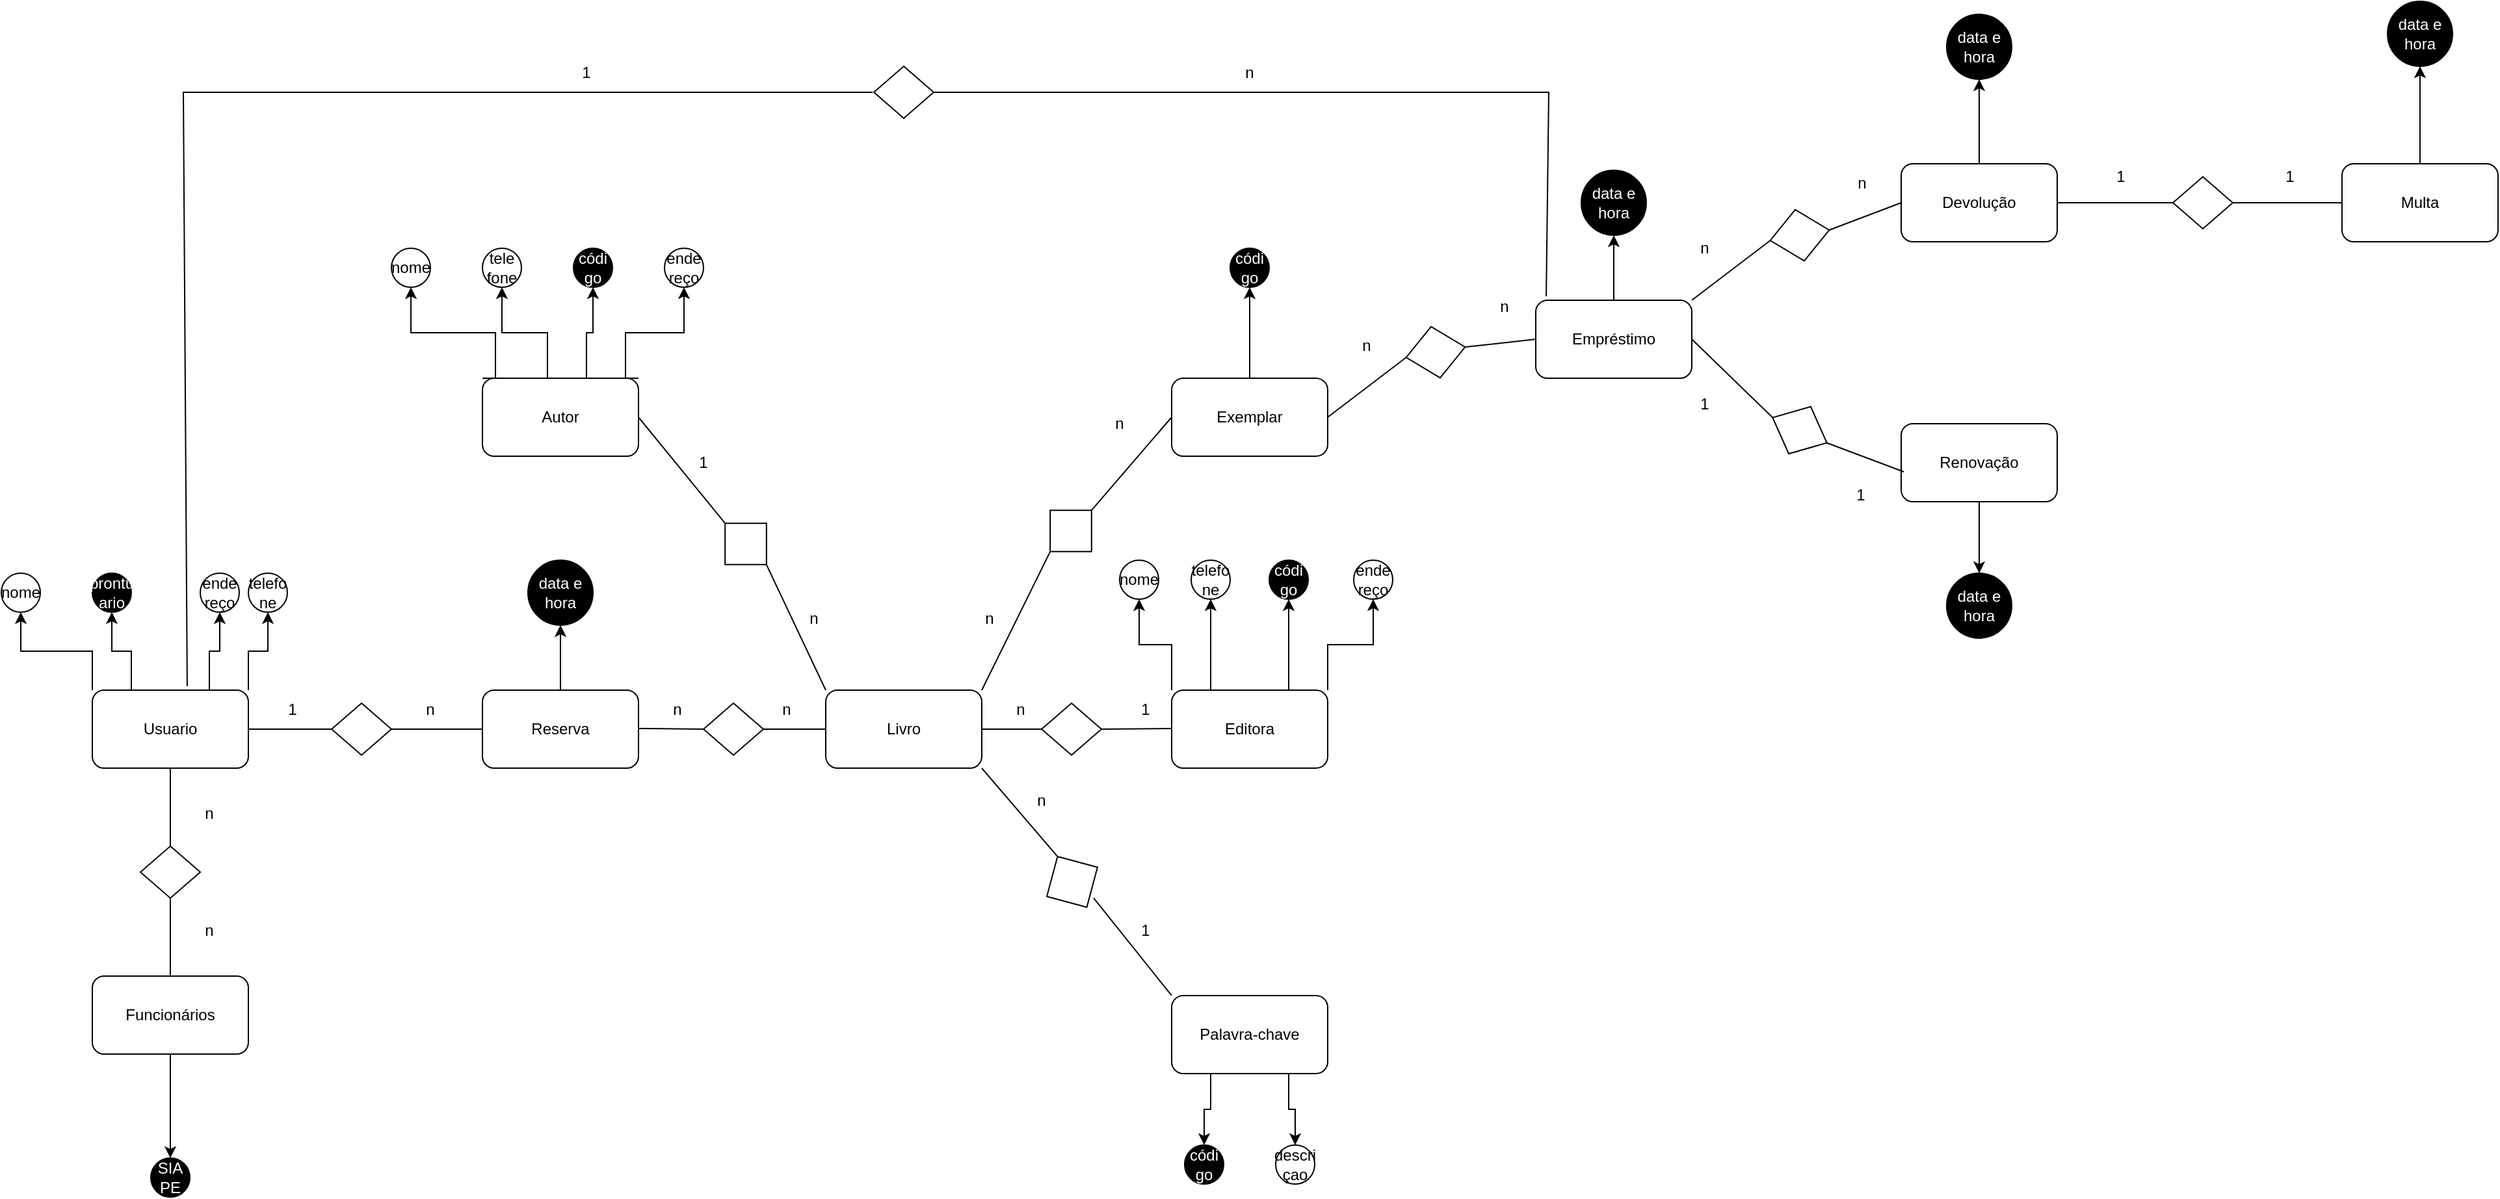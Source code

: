 <mxfile version="24.0.2" type="github">
  <diagram name="Página-1" id="hJb06Rk799BU0b4kOH_D">
    <mxGraphModel dx="2739" dy="2113" grid="1" gridSize="10" guides="1" tooltips="1" connect="1" arrows="1" fold="1" page="1" pageScale="1" pageWidth="827" pageHeight="1169" math="0" shadow="0">
      <root>
        <mxCell id="0" />
        <mxCell id="1" parent="0" />
        <mxCell id="ciBfCnPS4qrGMpkKh46U-2" value="&lt;div&gt;Livro&lt;/div&gt;" style="rounded=1;whiteSpace=wrap;html=1;" vertex="1" parent="1">
          <mxGeometry x="354" y="320" width="120" height="60" as="geometry" />
        </mxCell>
        <mxCell id="ciBfCnPS4qrGMpkKh46U-13" value="" style="edgeStyle=orthogonalEdgeStyle;rounded=0;orthogonalLoop=1;jettySize=auto;html=1;exitX=0.75;exitY=0;exitDx=0;exitDy=0;" edge="1" parent="1" source="ciBfCnPS4qrGMpkKh46U-3" target="ciBfCnPS4qrGMpkKh46U-9">
          <mxGeometry relative="1" as="geometry">
            <Array as="points">
              <mxPoint x="170" y="80" />
              <mxPoint x="170" y="45" />
              <mxPoint x="175" y="45" />
            </Array>
          </mxGeometry>
        </mxCell>
        <mxCell id="ciBfCnPS4qrGMpkKh46U-17" style="edgeStyle=orthogonalEdgeStyle;rounded=0;orthogonalLoop=1;jettySize=auto;html=1;exitX=0.25;exitY=0;exitDx=0;exitDy=0;entryX=0.5;entryY=1;entryDx=0;entryDy=0;" edge="1" parent="1" source="ciBfCnPS4qrGMpkKh46U-3" target="ciBfCnPS4qrGMpkKh46U-14">
          <mxGeometry relative="1" as="geometry">
            <Array as="points">
              <mxPoint x="140" y="80" />
              <mxPoint x="140" y="45" />
              <mxPoint x="105" y="45" />
            </Array>
          </mxGeometry>
        </mxCell>
        <mxCell id="ciBfCnPS4qrGMpkKh46U-18" style="edgeStyle=orthogonalEdgeStyle;rounded=0;orthogonalLoop=1;jettySize=auto;html=1;exitX=0;exitY=0;exitDx=0;exitDy=0;entryX=0.5;entryY=1;entryDx=0;entryDy=0;" edge="1" parent="1" source="ciBfCnPS4qrGMpkKh46U-3" target="ciBfCnPS4qrGMpkKh46U-16">
          <mxGeometry relative="1" as="geometry">
            <Array as="points">
              <mxPoint x="100" y="80" />
              <mxPoint x="100" y="45" />
              <mxPoint x="35" y="45" />
            </Array>
          </mxGeometry>
        </mxCell>
        <mxCell id="ciBfCnPS4qrGMpkKh46U-19" style="edgeStyle=orthogonalEdgeStyle;rounded=0;orthogonalLoop=1;jettySize=auto;html=1;exitX=1;exitY=0;exitDx=0;exitDy=0;entryX=0.5;entryY=1;entryDx=0;entryDy=0;" edge="1" parent="1" source="ciBfCnPS4qrGMpkKh46U-3" target="ciBfCnPS4qrGMpkKh46U-15">
          <mxGeometry relative="1" as="geometry">
            <Array as="points">
              <mxPoint x="200" y="80" />
              <mxPoint x="200" y="45" />
              <mxPoint x="245" y="45" />
            </Array>
          </mxGeometry>
        </mxCell>
        <mxCell id="ciBfCnPS4qrGMpkKh46U-3" value="Autor" style="rounded=1;whiteSpace=wrap;html=1;" vertex="1" parent="1">
          <mxGeometry x="90" y="80" width="120" height="60" as="geometry" />
        </mxCell>
        <mxCell id="ciBfCnPS4qrGMpkKh46U-24" style="edgeStyle=orthogonalEdgeStyle;rounded=0;orthogonalLoop=1;jettySize=auto;html=1;" edge="1" parent="1" source="ciBfCnPS4qrGMpkKh46U-4" target="ciBfCnPS4qrGMpkKh46U-20">
          <mxGeometry relative="1" as="geometry" />
        </mxCell>
        <mxCell id="ciBfCnPS4qrGMpkKh46U-4" value="Exemplar" style="rounded=1;whiteSpace=wrap;html=1;" vertex="1" parent="1">
          <mxGeometry x="620" y="80" width="120" height="60" as="geometry" />
        </mxCell>
        <mxCell id="ciBfCnPS4qrGMpkKh46U-41" style="edgeStyle=orthogonalEdgeStyle;rounded=0;orthogonalLoop=1;jettySize=auto;html=1;exitX=0;exitY=0;exitDx=0;exitDy=0;entryX=0.5;entryY=1;entryDx=0;entryDy=0;" edge="1" parent="1" source="ciBfCnPS4qrGMpkKh46U-5" target="ciBfCnPS4qrGMpkKh46U-37">
          <mxGeometry relative="1" as="geometry" />
        </mxCell>
        <mxCell id="ciBfCnPS4qrGMpkKh46U-42" style="edgeStyle=orthogonalEdgeStyle;rounded=0;orthogonalLoop=1;jettySize=auto;html=1;exitX=0.25;exitY=0;exitDx=0;exitDy=0;" edge="1" parent="1" source="ciBfCnPS4qrGMpkKh46U-5" target="ciBfCnPS4qrGMpkKh46U-38">
          <mxGeometry relative="1" as="geometry" />
        </mxCell>
        <mxCell id="ciBfCnPS4qrGMpkKh46U-43" style="edgeStyle=orthogonalEdgeStyle;rounded=0;orthogonalLoop=1;jettySize=auto;html=1;exitX=0.75;exitY=0;exitDx=0;exitDy=0;entryX=0.5;entryY=1;entryDx=0;entryDy=0;" edge="1" parent="1" source="ciBfCnPS4qrGMpkKh46U-5" target="ciBfCnPS4qrGMpkKh46U-39">
          <mxGeometry relative="1" as="geometry" />
        </mxCell>
        <mxCell id="ciBfCnPS4qrGMpkKh46U-44" style="edgeStyle=orthogonalEdgeStyle;rounded=0;orthogonalLoop=1;jettySize=auto;html=1;exitX=1;exitY=0;exitDx=0;exitDy=0;entryX=0.5;entryY=1;entryDx=0;entryDy=0;" edge="1" parent="1" source="ciBfCnPS4qrGMpkKh46U-5" target="ciBfCnPS4qrGMpkKh46U-40">
          <mxGeometry relative="1" as="geometry" />
        </mxCell>
        <mxCell id="ciBfCnPS4qrGMpkKh46U-5" value="Usuario" style="rounded=1;whiteSpace=wrap;html=1;" vertex="1" parent="1">
          <mxGeometry x="-210" y="320" width="120" height="60" as="geometry" />
        </mxCell>
        <mxCell id="ciBfCnPS4qrGMpkKh46U-30" style="edgeStyle=orthogonalEdgeStyle;rounded=0;orthogonalLoop=1;jettySize=auto;html=1;exitX=0;exitY=0;exitDx=0;exitDy=0;entryX=0.5;entryY=1;entryDx=0;entryDy=0;" edge="1" parent="1" source="ciBfCnPS4qrGMpkKh46U-6" target="ciBfCnPS4qrGMpkKh46U-21">
          <mxGeometry relative="1" as="geometry" />
        </mxCell>
        <mxCell id="ciBfCnPS4qrGMpkKh46U-31" style="edgeStyle=orthogonalEdgeStyle;rounded=0;orthogonalLoop=1;jettySize=auto;html=1;exitX=0.25;exitY=0;exitDx=0;exitDy=0;entryX=0.5;entryY=1;entryDx=0;entryDy=0;" edge="1" parent="1" source="ciBfCnPS4qrGMpkKh46U-6" target="ciBfCnPS4qrGMpkKh46U-25">
          <mxGeometry relative="1" as="geometry" />
        </mxCell>
        <mxCell id="ciBfCnPS4qrGMpkKh46U-32" style="edgeStyle=orthogonalEdgeStyle;rounded=0;orthogonalLoop=1;jettySize=auto;html=1;exitX=0.75;exitY=0;exitDx=0;exitDy=0;entryX=0.5;entryY=1;entryDx=0;entryDy=0;" edge="1" parent="1" source="ciBfCnPS4qrGMpkKh46U-6" target="ciBfCnPS4qrGMpkKh46U-27">
          <mxGeometry relative="1" as="geometry" />
        </mxCell>
        <mxCell id="ciBfCnPS4qrGMpkKh46U-33" style="edgeStyle=orthogonalEdgeStyle;rounded=0;orthogonalLoop=1;jettySize=auto;html=1;exitX=1;exitY=0;exitDx=0;exitDy=0;entryX=0.5;entryY=1;entryDx=0;entryDy=0;" edge="1" parent="1" source="ciBfCnPS4qrGMpkKh46U-6" target="ciBfCnPS4qrGMpkKh46U-26">
          <mxGeometry relative="1" as="geometry" />
        </mxCell>
        <mxCell id="ciBfCnPS4qrGMpkKh46U-6" value="Editora" style="rounded=1;whiteSpace=wrap;html=1;" vertex="1" parent="1">
          <mxGeometry x="620" y="320" width="120" height="60" as="geometry" />
        </mxCell>
        <mxCell id="ciBfCnPS4qrGMpkKh46U-36" style="edgeStyle=orthogonalEdgeStyle;rounded=0;orthogonalLoop=1;jettySize=auto;html=1;exitX=0.5;exitY=1;exitDx=0;exitDy=0;entryX=0.5;entryY=0;entryDx=0;entryDy=0;" edge="1" parent="1" source="ciBfCnPS4qrGMpkKh46U-7" target="ciBfCnPS4qrGMpkKh46U-35">
          <mxGeometry relative="1" as="geometry" />
        </mxCell>
        <mxCell id="ciBfCnPS4qrGMpkKh46U-7" value="&lt;div&gt;Funcionários&lt;/div&gt;" style="rounded=1;whiteSpace=wrap;html=1;" vertex="1" parent="1">
          <mxGeometry x="-210" y="540" width="120" height="60" as="geometry" />
        </mxCell>
        <mxCell id="ciBfCnPS4qrGMpkKh46U-47" style="edgeStyle=orthogonalEdgeStyle;rounded=0;orthogonalLoop=1;jettySize=auto;html=1;exitX=0.25;exitY=1;exitDx=0;exitDy=0;" edge="1" parent="1" source="ciBfCnPS4qrGMpkKh46U-8" target="ciBfCnPS4qrGMpkKh46U-45">
          <mxGeometry relative="1" as="geometry" />
        </mxCell>
        <mxCell id="ciBfCnPS4qrGMpkKh46U-48" style="edgeStyle=orthogonalEdgeStyle;rounded=0;orthogonalLoop=1;jettySize=auto;html=1;exitX=0.75;exitY=1;exitDx=0;exitDy=0;entryX=0.5;entryY=0;entryDx=0;entryDy=0;" edge="1" parent="1" source="ciBfCnPS4qrGMpkKh46U-8" target="ciBfCnPS4qrGMpkKh46U-46">
          <mxGeometry relative="1" as="geometry" />
        </mxCell>
        <mxCell id="ciBfCnPS4qrGMpkKh46U-8" value="Palavra-chave" style="rounded=1;whiteSpace=wrap;html=1;" vertex="1" parent="1">
          <mxGeometry x="620" y="555" width="120" height="60" as="geometry" />
        </mxCell>
        <mxCell id="ciBfCnPS4qrGMpkKh46U-9" value="&lt;div&gt;&lt;font color=&quot;#ffffff&quot;&gt;códi&lt;/font&gt;&lt;/div&gt;&lt;div&gt;&lt;font color=&quot;#ffffff&quot;&gt;go&lt;br&gt;&lt;/font&gt;&lt;/div&gt;" style="ellipse;whiteSpace=wrap;html=1;rounded=1;fillColor=#000000;" vertex="1" parent="1">
          <mxGeometry x="160" y="-20" width="30" height="30" as="geometry" />
        </mxCell>
        <mxCell id="ciBfCnPS4qrGMpkKh46U-14" value="&lt;div&gt;tele&lt;/div&gt;&lt;div&gt;fone&lt;/div&gt;" style="ellipse;whiteSpace=wrap;html=1;rounded=1;" vertex="1" parent="1">
          <mxGeometry x="90" y="-20" width="30" height="30" as="geometry" />
        </mxCell>
        <mxCell id="ciBfCnPS4qrGMpkKh46U-15" value="&lt;div&gt;ende&lt;/div&gt;&lt;div&gt;reço&lt;br&gt;&lt;/div&gt;" style="ellipse;whiteSpace=wrap;html=1;rounded=1;" vertex="1" parent="1">
          <mxGeometry x="230" y="-20" width="30" height="30" as="geometry" />
        </mxCell>
        <mxCell id="ciBfCnPS4qrGMpkKh46U-16" value="nome" style="ellipse;whiteSpace=wrap;html=1;rounded=1;" vertex="1" parent="1">
          <mxGeometry x="20" y="-20" width="30" height="30" as="geometry" />
        </mxCell>
        <mxCell id="ciBfCnPS4qrGMpkKh46U-20" value="&lt;div&gt;&lt;font color=&quot;#ffffff&quot;&gt;códi&lt;/font&gt;&lt;/div&gt;&lt;div&gt;&lt;font color=&quot;#ffffff&quot;&gt;go&lt;br&gt;&lt;/font&gt;&lt;/div&gt;" style="ellipse;whiteSpace=wrap;html=1;rounded=1;fillColor=#000000;" vertex="1" parent="1">
          <mxGeometry x="665" y="-20" width="30" height="30" as="geometry" />
        </mxCell>
        <mxCell id="ciBfCnPS4qrGMpkKh46U-21" value="nome" style="ellipse;whiteSpace=wrap;html=1;rounded=1;" vertex="1" parent="1">
          <mxGeometry x="580" y="220" width="30" height="30" as="geometry" />
        </mxCell>
        <mxCell id="ciBfCnPS4qrGMpkKh46U-25" value="&lt;div&gt;telefo&lt;/div&gt;&lt;div&gt;ne&lt;br&gt;&lt;/div&gt;" style="ellipse;whiteSpace=wrap;html=1;rounded=1;" vertex="1" parent="1">
          <mxGeometry x="635" y="220" width="30" height="30" as="geometry" />
        </mxCell>
        <mxCell id="ciBfCnPS4qrGMpkKh46U-26" value="&lt;div&gt;ende&lt;/div&gt;&lt;div&gt;reço&lt;br&gt;&lt;/div&gt;" style="ellipse;whiteSpace=wrap;html=1;rounded=1;" vertex="1" parent="1">
          <mxGeometry x="760" y="220" width="30" height="30" as="geometry" />
        </mxCell>
        <mxCell id="ciBfCnPS4qrGMpkKh46U-27" value="&lt;div&gt;&lt;font color=&quot;#ffffff&quot;&gt;códi&lt;/font&gt;&lt;/div&gt;&lt;div&gt;&lt;font color=&quot;#ffffff&quot;&gt;go&lt;br&gt;&lt;/font&gt;&lt;/div&gt;" style="ellipse;whiteSpace=wrap;html=1;rounded=1;fillColor=#000000;" vertex="1" parent="1">
          <mxGeometry x="695" y="220" width="30" height="30" as="geometry" />
        </mxCell>
        <mxCell id="ciBfCnPS4qrGMpkKh46U-35" value="&lt;div&gt;&lt;font color=&quot;#ffffff&quot;&gt;SIA&lt;/font&gt;&lt;/div&gt;&lt;div&gt;&lt;font color=&quot;#ffffff&quot;&gt;PE&lt;br&gt;&lt;/font&gt;&lt;/div&gt;" style="ellipse;whiteSpace=wrap;html=1;rounded=1;fillColor=#000000;" vertex="1" parent="1">
          <mxGeometry x="-165" y="680" width="30" height="30" as="geometry" />
        </mxCell>
        <mxCell id="ciBfCnPS4qrGMpkKh46U-37" value="nome" style="ellipse;whiteSpace=wrap;html=1;rounded=1;" vertex="1" parent="1">
          <mxGeometry x="-280" y="230" width="30" height="30" as="geometry" />
        </mxCell>
        <mxCell id="ciBfCnPS4qrGMpkKh46U-38" value="&lt;div&gt;&lt;font color=&quot;#ffffff&quot;&gt;prontu&lt;/font&gt;&lt;/div&gt;&lt;div&gt;&lt;font color=&quot;#ffffff&quot;&gt;ario&lt;br&gt;&lt;/font&gt;&lt;/div&gt;" style="ellipse;whiteSpace=wrap;html=1;rounded=1;fillColor=#000000;" vertex="1" parent="1">
          <mxGeometry x="-210" y="230" width="30" height="30" as="geometry" />
        </mxCell>
        <mxCell id="ciBfCnPS4qrGMpkKh46U-39" value="&lt;div&gt;ende&lt;/div&gt;&lt;div&gt;reço&lt;br&gt;&lt;/div&gt;" style="ellipse;whiteSpace=wrap;html=1;rounded=1;" vertex="1" parent="1">
          <mxGeometry x="-127" y="230" width="30" height="30" as="geometry" />
        </mxCell>
        <mxCell id="ciBfCnPS4qrGMpkKh46U-40" value="&lt;div&gt;telefo&lt;/div&gt;&lt;div&gt;ne&lt;/div&gt;" style="ellipse;whiteSpace=wrap;html=1;rounded=1;" vertex="1" parent="1">
          <mxGeometry x="-90" y="230" width="30" height="30" as="geometry" />
        </mxCell>
        <mxCell id="ciBfCnPS4qrGMpkKh46U-45" value="&lt;div&gt;&lt;font color=&quot;#ffffff&quot;&gt;códi&lt;/font&gt;&lt;/div&gt;&lt;div&gt;&lt;font color=&quot;#ffffff&quot;&gt;go&lt;/font&gt;&lt;br&gt;&lt;/div&gt;" style="ellipse;whiteSpace=wrap;html=1;rounded=1;fillColor=#000000;" vertex="1" parent="1">
          <mxGeometry x="630" y="670" width="30" height="30" as="geometry" />
        </mxCell>
        <mxCell id="ciBfCnPS4qrGMpkKh46U-46" value="&lt;div&gt;descri&lt;/div&gt;&lt;div&gt;çao&lt;br&gt;&lt;/div&gt;" style="ellipse;whiteSpace=wrap;html=1;rounded=1;" vertex="1" parent="1">
          <mxGeometry x="700" y="670" width="30" height="30" as="geometry" />
        </mxCell>
        <mxCell id="ciBfCnPS4qrGMpkKh46U-51" value="" style="rhombus;whiteSpace=wrap;html=1;" vertex="1" parent="1">
          <mxGeometry x="520" y="330" width="46" height="40" as="geometry" />
        </mxCell>
        <mxCell id="ciBfCnPS4qrGMpkKh46U-52" value="" style="rhombus;whiteSpace=wrap;html=1;rotation=0;" vertex="1" parent="1">
          <mxGeometry x="-173" y="440" width="46" height="40" as="geometry" />
        </mxCell>
        <mxCell id="ciBfCnPS4qrGMpkKh46U-53" value="" style="rhombus;whiteSpace=wrap;html=1;" vertex="1" parent="1">
          <mxGeometry x="260" y="330" width="46" height="40" as="geometry" />
        </mxCell>
        <mxCell id="ciBfCnPS4qrGMpkKh46U-55" value="" style="rhombus;whiteSpace=wrap;html=1;rotation=60;" vertex="1" parent="1">
          <mxGeometry x="521" y="445" width="45" height="45" as="geometry" />
        </mxCell>
        <mxCell id="ciBfCnPS4qrGMpkKh46U-56" value="" style="endArrow=none;html=1;rounded=0;exitX=0;exitY=0;exitDx=0;exitDy=0;entryX=0.924;entryY=0.321;entryDx=0;entryDy=0;entryPerimeter=0;" edge="1" parent="1" source="ciBfCnPS4qrGMpkKh46U-8" target="ciBfCnPS4qrGMpkKh46U-55">
          <mxGeometry width="50" height="50" relative="1" as="geometry">
            <mxPoint x="560" y="550" as="sourcePoint" />
            <mxPoint x="560" y="490" as="targetPoint" />
          </mxGeometry>
        </mxCell>
        <mxCell id="ciBfCnPS4qrGMpkKh46U-57" value="" style="endArrow=none;html=1;rounded=0;entryX=1;entryY=1;entryDx=0;entryDy=0;exitX=0;exitY=0.5;exitDx=0;exitDy=0;" edge="1" parent="1" source="ciBfCnPS4qrGMpkKh46U-55" target="ciBfCnPS4qrGMpkKh46U-2">
          <mxGeometry width="50" height="50" relative="1" as="geometry">
            <mxPoint x="474" y="445" as="sourcePoint" />
            <mxPoint x="524" y="395" as="targetPoint" />
          </mxGeometry>
        </mxCell>
        <mxCell id="ciBfCnPS4qrGMpkKh46U-58" value="" style="endArrow=none;html=1;rounded=0;entryX=0;entryY=0.5;entryDx=0;entryDy=0;exitX=1;exitY=0.5;exitDx=0;exitDy=0;" edge="1" parent="1" source="ciBfCnPS4qrGMpkKh46U-2" target="ciBfCnPS4qrGMpkKh46U-51">
          <mxGeometry width="50" height="50" relative="1" as="geometry">
            <mxPoint x="470" y="390" as="sourcePoint" />
            <mxPoint x="520" y="340" as="targetPoint" />
          </mxGeometry>
        </mxCell>
        <mxCell id="ciBfCnPS4qrGMpkKh46U-59" value="" style="endArrow=none;html=1;rounded=0;entryX=0;entryY=0.5;entryDx=0;entryDy=0;exitX=1;exitY=0.5;exitDx=0;exitDy=0;" edge="1" parent="1" source="ciBfCnPS4qrGMpkKh46U-51">
          <mxGeometry width="50" height="50" relative="1" as="geometry">
            <mxPoint x="574" y="349.5" as="sourcePoint" />
            <mxPoint x="620" y="349.5" as="targetPoint" />
          </mxGeometry>
        </mxCell>
        <mxCell id="ciBfCnPS4qrGMpkKh46U-60" value="" style="endArrow=none;html=1;rounded=0;entryX=0;entryY=0.5;entryDx=0;entryDy=0;exitX=1;exitY=0.5;exitDx=0;exitDy=0;" edge="1" parent="1" source="ciBfCnPS4qrGMpkKh46U-53" target="ciBfCnPS4qrGMpkKh46U-2">
          <mxGeometry width="50" height="50" relative="1" as="geometry">
            <mxPoint x="308" y="349.5" as="sourcePoint" />
            <mxPoint x="354" y="349.5" as="targetPoint" />
          </mxGeometry>
        </mxCell>
        <mxCell id="ciBfCnPS4qrGMpkKh46U-61" value="" style="endArrow=none;html=1;rounded=0;exitX=1;exitY=0.5;exitDx=0;exitDy=0;entryX=0;entryY=0.5;entryDx=0;entryDy=0;" edge="1" parent="1" target="ciBfCnPS4qrGMpkKh46U-53">
          <mxGeometry width="50" height="50" relative="1" as="geometry">
            <mxPoint x="210" y="349.5" as="sourcePoint" />
            <mxPoint x="240" y="350" as="targetPoint" />
          </mxGeometry>
        </mxCell>
        <mxCell id="ciBfCnPS4qrGMpkKh46U-62" value="" style="endArrow=none;html=1;rounded=0;entryX=0.5;entryY=1;entryDx=0;entryDy=0;" edge="1" parent="1" source="ciBfCnPS4qrGMpkKh46U-52" target="ciBfCnPS4qrGMpkKh46U-5">
          <mxGeometry width="50" height="50" relative="1" as="geometry">
            <mxPoint x="193" y="468" as="sourcePoint" />
            <mxPoint x="135" y="400" as="targetPoint" />
          </mxGeometry>
        </mxCell>
        <mxCell id="ciBfCnPS4qrGMpkKh46U-63" value="" style="endArrow=none;html=1;rounded=0;entryX=0.5;entryY=1;entryDx=0;entryDy=0;" edge="1" parent="1" source="ciBfCnPS4qrGMpkKh46U-7" target="ciBfCnPS4qrGMpkKh46U-52">
          <mxGeometry width="50" height="50" relative="1" as="geometry">
            <mxPoint x="149.5" y="560" as="sourcePoint" />
            <mxPoint x="149.5" y="490" as="targetPoint" />
          </mxGeometry>
        </mxCell>
        <mxCell id="ciBfCnPS4qrGMpkKh46U-64" value="" style="rhombus;whiteSpace=wrap;html=1;rotation=45;" vertex="1" parent="1">
          <mxGeometry x="520" y="175" width="45" height="45" as="geometry" />
        </mxCell>
        <mxCell id="ciBfCnPS4qrGMpkKh46U-65" value="" style="endArrow=none;html=1;rounded=0;entryX=0.5;entryY=1;entryDx=0;entryDy=0;exitX=1;exitY=0;exitDx=0;exitDy=0;" edge="1" parent="1" source="ciBfCnPS4qrGMpkKh46U-2" target="ciBfCnPS4qrGMpkKh46U-64">
          <mxGeometry width="50" height="50" relative="1" as="geometry">
            <mxPoint x="521" y="283" as="sourcePoint" />
            <mxPoint x="463" y="215" as="targetPoint" />
          </mxGeometry>
        </mxCell>
        <mxCell id="ciBfCnPS4qrGMpkKh46U-66" value="" style="endArrow=none;html=1;rounded=0;entryX=0;entryY=0.5;entryDx=0;entryDy=0;exitX=0.5;exitY=0;exitDx=0;exitDy=0;" edge="1" parent="1" source="ciBfCnPS4qrGMpkKh46U-64" target="ciBfCnPS4qrGMpkKh46U-4">
          <mxGeometry width="50" height="50" relative="1" as="geometry">
            <mxPoint x="565" y="187" as="sourcePoint" />
            <mxPoint x="618" y="80" as="targetPoint" />
          </mxGeometry>
        </mxCell>
        <mxCell id="ciBfCnPS4qrGMpkKh46U-67" value="" style="rhombus;whiteSpace=wrap;html=1;rotation=45;" vertex="1" parent="1">
          <mxGeometry x="270" y="185" width="45" height="45" as="geometry" />
        </mxCell>
        <mxCell id="ciBfCnPS4qrGMpkKh46U-68" value="" style="endArrow=none;html=1;rounded=0;entryX=1;entryY=0.5;entryDx=0;entryDy=0;exitX=0;exitY=0;exitDx=0;exitDy=0;" edge="1" parent="1" source="ciBfCnPS4qrGMpkKh46U-2" target="ciBfCnPS4qrGMpkKh46U-67">
          <mxGeometry width="50" height="50" relative="1" as="geometry">
            <mxPoint x="320" y="320" as="sourcePoint" />
            <mxPoint x="373" y="213" as="targetPoint" />
          </mxGeometry>
        </mxCell>
        <mxCell id="ciBfCnPS4qrGMpkKh46U-69" value="" style="endArrow=none;html=1;rounded=0;entryX=1;entryY=0.5;entryDx=0;entryDy=0;exitX=0;exitY=0.5;exitDx=0;exitDy=0;" edge="1" parent="1" source="ciBfCnPS4qrGMpkKh46U-67" target="ciBfCnPS4qrGMpkKh46U-3">
          <mxGeometry width="50" height="50" relative="1" as="geometry">
            <mxPoint x="276" y="197" as="sourcePoint" />
            <mxPoint x="230" y="100" as="targetPoint" />
          </mxGeometry>
        </mxCell>
        <mxCell id="ciBfCnPS4qrGMpkKh46U-72" style="edgeStyle=orthogonalEdgeStyle;rounded=0;orthogonalLoop=1;jettySize=auto;html=1;exitX=0.5;exitY=0;exitDx=0;exitDy=0;entryX=0.5;entryY=1;entryDx=0;entryDy=0;" edge="1" parent="1" source="ciBfCnPS4qrGMpkKh46U-70" target="ciBfCnPS4qrGMpkKh46U-71">
          <mxGeometry relative="1" as="geometry" />
        </mxCell>
        <mxCell id="ciBfCnPS4qrGMpkKh46U-70" value="Reserva" style="rounded=1;whiteSpace=wrap;html=1;" vertex="1" parent="1">
          <mxGeometry x="90" y="320" width="120" height="60" as="geometry" />
        </mxCell>
        <mxCell id="ciBfCnPS4qrGMpkKh46U-71" value="&lt;div&gt;&lt;font color=&quot;#ffffff&quot;&gt;data e &lt;br&gt;&lt;/font&gt;&lt;/div&gt;&lt;div&gt;&lt;font color=&quot;#ffffff&quot;&gt;hora&lt;br&gt;&lt;/font&gt;&lt;/div&gt;" style="ellipse;whiteSpace=wrap;html=1;rounded=1;fillColor=#000000;" vertex="1" parent="1">
          <mxGeometry x="125" y="220" width="50" height="50" as="geometry" />
        </mxCell>
        <mxCell id="ciBfCnPS4qrGMpkKh46U-73" value="" style="rhombus;whiteSpace=wrap;html=1;" vertex="1" parent="1">
          <mxGeometry x="-26" y="330" width="46" height="40" as="geometry" />
        </mxCell>
        <mxCell id="ciBfCnPS4qrGMpkKh46U-75" value="" style="endArrow=none;html=1;rounded=0;entryX=0;entryY=0.5;entryDx=0;entryDy=0;exitX=1;exitY=0.5;exitDx=0;exitDy=0;" edge="1" parent="1" source="ciBfCnPS4qrGMpkKh46U-73" target="ciBfCnPS4qrGMpkKh46U-70">
          <mxGeometry width="50" height="50" relative="1" as="geometry">
            <mxPoint x="80" y="490" as="sourcePoint" />
            <mxPoint x="130" y="440" as="targetPoint" />
          </mxGeometry>
        </mxCell>
        <mxCell id="ciBfCnPS4qrGMpkKh46U-76" value="" style="endArrow=none;html=1;rounded=0;entryX=0;entryY=0.5;entryDx=0;entryDy=0;exitX=1;exitY=0.5;exitDx=0;exitDy=0;" edge="1" parent="1" source="ciBfCnPS4qrGMpkKh46U-5" target="ciBfCnPS4qrGMpkKh46U-73">
          <mxGeometry width="50" height="50" relative="1" as="geometry">
            <mxPoint x="-80" y="400" as="sourcePoint" />
            <mxPoint x="-30" y="350" as="targetPoint" />
          </mxGeometry>
        </mxCell>
        <mxCell id="ciBfCnPS4qrGMpkKh46U-82" style="edgeStyle=orthogonalEdgeStyle;rounded=0;orthogonalLoop=1;jettySize=auto;html=1;entryX=0.5;entryY=1;entryDx=0;entryDy=0;" edge="1" parent="1" source="ciBfCnPS4qrGMpkKh46U-77" target="ciBfCnPS4qrGMpkKh46U-81">
          <mxGeometry relative="1" as="geometry" />
        </mxCell>
        <mxCell id="ciBfCnPS4qrGMpkKh46U-77" value="Empréstimo" style="rounded=1;whiteSpace=wrap;html=1;" vertex="1" parent="1">
          <mxGeometry x="900" y="20" width="120" height="60" as="geometry" />
        </mxCell>
        <mxCell id="ciBfCnPS4qrGMpkKh46U-81" value="&lt;div&gt;&lt;font color=&quot;#ffffff&quot;&gt;data e &lt;br&gt;&lt;/font&gt;&lt;/div&gt;&lt;div&gt;&lt;font color=&quot;#ffffff&quot;&gt;hora&lt;br&gt;&lt;/font&gt;&lt;/div&gt;" style="ellipse;whiteSpace=wrap;html=1;rounded=1;fillColor=#000000;" vertex="1" parent="1">
          <mxGeometry x="935" y="-80" width="50" height="50" as="geometry" />
        </mxCell>
        <mxCell id="ciBfCnPS4qrGMpkKh46U-83" value="" style="rhombus;whiteSpace=wrap;html=1;rotation=-10;" vertex="1" parent="1">
          <mxGeometry x="800" y="40" width="46" height="40" as="geometry" />
        </mxCell>
        <mxCell id="ciBfCnPS4qrGMpkKh46U-84" value="" style="endArrow=none;html=1;rounded=0;entryX=0;entryY=0.5;entryDx=0;entryDy=0;exitX=1;exitY=0.5;exitDx=0;exitDy=0;" edge="1" parent="1" source="ciBfCnPS4qrGMpkKh46U-4" target="ciBfCnPS4qrGMpkKh46U-83">
          <mxGeometry width="50" height="50" relative="1" as="geometry">
            <mxPoint x="750" y="290" as="sourcePoint" />
            <mxPoint x="800" y="240" as="targetPoint" />
          </mxGeometry>
        </mxCell>
        <mxCell id="ciBfCnPS4qrGMpkKh46U-85" value="" style="endArrow=none;html=1;rounded=0;entryX=0;entryY=0.5;entryDx=0;entryDy=0;exitX=1;exitY=0.5;exitDx=0;exitDy=0;" edge="1" parent="1" source="ciBfCnPS4qrGMpkKh46U-83" target="ciBfCnPS4qrGMpkKh46U-77">
          <mxGeometry width="50" height="50" relative="1" as="geometry">
            <mxPoint x="750" y="290" as="sourcePoint" />
            <mxPoint x="800" y="240" as="targetPoint" />
          </mxGeometry>
        </mxCell>
        <mxCell id="ciBfCnPS4qrGMpkKh46U-91" style="edgeStyle=orthogonalEdgeStyle;rounded=0;orthogonalLoop=1;jettySize=auto;html=1;exitX=0.5;exitY=1;exitDx=0;exitDy=0;entryX=0.5;entryY=0;entryDx=0;entryDy=0;" edge="1" parent="1" source="ciBfCnPS4qrGMpkKh46U-86" target="ciBfCnPS4qrGMpkKh46U-90">
          <mxGeometry relative="1" as="geometry" />
        </mxCell>
        <mxCell id="ciBfCnPS4qrGMpkKh46U-86" value="Renovação" style="rounded=1;whiteSpace=wrap;html=1;" vertex="1" parent="1">
          <mxGeometry x="1181" y="115" width="120" height="60" as="geometry" />
        </mxCell>
        <mxCell id="ciBfCnPS4qrGMpkKh46U-89" style="edgeStyle=orthogonalEdgeStyle;rounded=0;orthogonalLoop=1;jettySize=auto;html=1;entryX=0.5;entryY=1;entryDx=0;entryDy=0;" edge="1" parent="1" source="ciBfCnPS4qrGMpkKh46U-87" target="ciBfCnPS4qrGMpkKh46U-88">
          <mxGeometry relative="1" as="geometry" />
        </mxCell>
        <mxCell id="ciBfCnPS4qrGMpkKh46U-87" value="Devolução" style="rounded=1;whiteSpace=wrap;html=1;" vertex="1" parent="1">
          <mxGeometry x="1181" y="-85" width="120" height="60" as="geometry" />
        </mxCell>
        <mxCell id="ciBfCnPS4qrGMpkKh46U-88" value="&lt;div&gt;&lt;font color=&quot;#ffffff&quot;&gt;data e &lt;br&gt;&lt;/font&gt;&lt;/div&gt;&lt;div&gt;&lt;font color=&quot;#ffffff&quot;&gt;hora&lt;br&gt;&lt;/font&gt;&lt;/div&gt;" style="ellipse;whiteSpace=wrap;html=1;rounded=1;fillColor=#000000;" vertex="1" parent="1">
          <mxGeometry x="1216" y="-200" width="50" height="50" as="geometry" />
        </mxCell>
        <mxCell id="ciBfCnPS4qrGMpkKh46U-90" value="&lt;div&gt;&lt;font color=&quot;#ffffff&quot;&gt;data e &lt;br&gt;&lt;/font&gt;&lt;/div&gt;&lt;div&gt;&lt;font color=&quot;#ffffff&quot;&gt;hora&lt;br&gt;&lt;/font&gt;&lt;/div&gt;" style="ellipse;whiteSpace=wrap;html=1;rounded=1;fillColor=#000000;" vertex="1" parent="1">
          <mxGeometry x="1216" y="230" width="50" height="50" as="geometry" />
        </mxCell>
        <mxCell id="ciBfCnPS4qrGMpkKh46U-92" value="" style="rhombus;whiteSpace=wrap;html=1;rotation=-10;" vertex="1" parent="1">
          <mxGeometry x="1080" y="-50" width="46" height="40" as="geometry" />
        </mxCell>
        <mxCell id="ciBfCnPS4qrGMpkKh46U-93" value="" style="rhombus;whiteSpace=wrap;html=1;rotation=25;" vertex="1" parent="1">
          <mxGeometry x="1080" y="100" width="46" height="40" as="geometry" />
        </mxCell>
        <mxCell id="ciBfCnPS4qrGMpkKh46U-95" value="" style="endArrow=none;html=1;rounded=0;entryX=0;entryY=0.5;entryDx=0;entryDy=0;exitX=1;exitY=0.5;exitDx=0;exitDy=0;" edge="1" parent="1" source="ciBfCnPS4qrGMpkKh46U-77" target="ciBfCnPS4qrGMpkKh46U-93">
          <mxGeometry width="50" height="50" relative="1" as="geometry">
            <mxPoint x="990" y="230" as="sourcePoint" />
            <mxPoint x="1040" y="180" as="targetPoint" />
          </mxGeometry>
        </mxCell>
        <mxCell id="ciBfCnPS4qrGMpkKh46U-96" value="" style="endArrow=none;html=1;rounded=0;entryX=1;entryY=0.5;entryDx=0;entryDy=0;exitX=0.017;exitY=0.617;exitDx=0;exitDy=0;exitPerimeter=0;" edge="1" parent="1" source="ciBfCnPS4qrGMpkKh46U-86" target="ciBfCnPS4qrGMpkKh46U-93">
          <mxGeometry width="50" height="50" relative="1" as="geometry">
            <mxPoint x="990" y="230" as="sourcePoint" />
            <mxPoint x="1040" y="180" as="targetPoint" />
          </mxGeometry>
        </mxCell>
        <mxCell id="ciBfCnPS4qrGMpkKh46U-97" value="" style="endArrow=none;html=1;rounded=0;entryX=0;entryY=0.5;entryDx=0;entryDy=0;exitX=1;exitY=0;exitDx=0;exitDy=0;" edge="1" parent="1" source="ciBfCnPS4qrGMpkKh46U-77" target="ciBfCnPS4qrGMpkKh46U-92">
          <mxGeometry width="50" height="50" relative="1" as="geometry">
            <mxPoint x="990" y="230" as="sourcePoint" />
            <mxPoint x="1040" y="180" as="targetPoint" />
          </mxGeometry>
        </mxCell>
        <mxCell id="ciBfCnPS4qrGMpkKh46U-98" value="" style="endArrow=none;html=1;rounded=0;entryX=0;entryY=0.5;entryDx=0;entryDy=0;exitX=1;exitY=0.5;exitDx=0;exitDy=0;" edge="1" parent="1" source="ciBfCnPS4qrGMpkKh46U-92" target="ciBfCnPS4qrGMpkKh46U-87">
          <mxGeometry width="50" height="50" relative="1" as="geometry">
            <mxPoint x="990" y="230" as="sourcePoint" />
            <mxPoint x="1040" y="180" as="targetPoint" />
          </mxGeometry>
        </mxCell>
        <mxCell id="ciBfCnPS4qrGMpkKh46U-105" style="edgeStyle=orthogonalEdgeStyle;rounded=0;orthogonalLoop=1;jettySize=auto;html=1;entryX=0.5;entryY=1;entryDx=0;entryDy=0;" edge="1" parent="1" source="ciBfCnPS4qrGMpkKh46U-99" target="ciBfCnPS4qrGMpkKh46U-104">
          <mxGeometry relative="1" as="geometry" />
        </mxCell>
        <mxCell id="ciBfCnPS4qrGMpkKh46U-99" value="Multa" style="rounded=1;whiteSpace=wrap;html=1;" vertex="1" parent="1">
          <mxGeometry x="1520" y="-85" width="120" height="60" as="geometry" />
        </mxCell>
        <mxCell id="ciBfCnPS4qrGMpkKh46U-100" value="" style="rhombus;whiteSpace=wrap;html=1;rotation=0;" vertex="1" parent="1">
          <mxGeometry x="1390" y="-75" width="46" height="40" as="geometry" />
        </mxCell>
        <mxCell id="ciBfCnPS4qrGMpkKh46U-101" value="" style="endArrow=none;html=1;rounded=0;entryX=0;entryY=0.5;entryDx=0;entryDy=0;exitX=1;exitY=0.5;exitDx=0;exitDy=0;" edge="1" parent="1" source="ciBfCnPS4qrGMpkKh46U-87" target="ciBfCnPS4qrGMpkKh46U-100">
          <mxGeometry width="50" height="50" relative="1" as="geometry">
            <mxPoint x="1250" y="230" as="sourcePoint" />
            <mxPoint x="1300" y="180" as="targetPoint" />
          </mxGeometry>
        </mxCell>
        <mxCell id="ciBfCnPS4qrGMpkKh46U-103" value="" style="endArrow=none;html=1;rounded=0;entryX=0;entryY=0.5;entryDx=0;entryDy=0;exitX=1;exitY=0.5;exitDx=0;exitDy=0;" edge="1" parent="1" source="ciBfCnPS4qrGMpkKh46U-100" target="ciBfCnPS4qrGMpkKh46U-99">
          <mxGeometry width="50" height="50" relative="1" as="geometry">
            <mxPoint x="1250" y="230" as="sourcePoint" />
            <mxPoint x="1300" y="180" as="targetPoint" />
          </mxGeometry>
        </mxCell>
        <mxCell id="ciBfCnPS4qrGMpkKh46U-104" value="&lt;div&gt;&lt;font color=&quot;#ffffff&quot;&gt;data e &lt;br&gt;&lt;/font&gt;&lt;/div&gt;&lt;div&gt;&lt;font color=&quot;#ffffff&quot;&gt;hora&lt;br&gt;&lt;/font&gt;&lt;/div&gt;" style="ellipse;whiteSpace=wrap;html=1;rounded=1;fillColor=#000000;" vertex="1" parent="1">
          <mxGeometry x="1555" y="-210" width="50" height="50" as="geometry" />
        </mxCell>
        <mxCell id="ciBfCnPS4qrGMpkKh46U-106" value="" style="rhombus;whiteSpace=wrap;html=1;rotation=0;" vertex="1" parent="1">
          <mxGeometry x="391" y="-160" width="46" height="40" as="geometry" />
        </mxCell>
        <mxCell id="ciBfCnPS4qrGMpkKh46U-107" value="" style="endArrow=none;html=1;rounded=0;exitX=1;exitY=0.5;exitDx=0;exitDy=0;entryX=0.067;entryY=-0.05;entryDx=0;entryDy=0;entryPerimeter=0;" edge="1" parent="1" source="ciBfCnPS4qrGMpkKh46U-106" target="ciBfCnPS4qrGMpkKh46U-77">
          <mxGeometry width="50" height="50" relative="1" as="geometry">
            <mxPoint x="420" y="170" as="sourcePoint" />
            <mxPoint x="470" y="120" as="targetPoint" />
            <Array as="points">
              <mxPoint x="910" y="-140" />
            </Array>
          </mxGeometry>
        </mxCell>
        <mxCell id="ciBfCnPS4qrGMpkKh46U-108" value="" style="endArrow=none;html=1;rounded=0;exitX=0.608;exitY=-0.05;exitDx=0;exitDy=0;exitPerimeter=0;" edge="1" parent="1" source="ciBfCnPS4qrGMpkKh46U-5">
          <mxGeometry width="50" height="50" relative="1" as="geometry">
            <mxPoint x="100" y="170" as="sourcePoint" />
            <mxPoint x="390" y="-140" as="targetPoint" />
            <Array as="points">
              <mxPoint x="-140" y="-140" />
            </Array>
          </mxGeometry>
        </mxCell>
        <mxCell id="ciBfCnPS4qrGMpkKh46U-110" value="1" style="text;html=1;align=center;verticalAlign=middle;whiteSpace=wrap;rounded=0;" vertex="1" parent="1">
          <mxGeometry x="140" y="-170" width="60" height="30" as="geometry" />
        </mxCell>
        <mxCell id="ciBfCnPS4qrGMpkKh46U-112" value="n" style="text;html=1;align=center;verticalAlign=middle;whiteSpace=wrap;rounded=0;" vertex="1" parent="1">
          <mxGeometry x="650" y="-170" width="60" height="30" as="geometry" />
        </mxCell>
        <mxCell id="ciBfCnPS4qrGMpkKh46U-113" value="1" style="text;html=1;align=center;verticalAlign=middle;whiteSpace=wrap;rounded=0;" vertex="1" parent="1">
          <mxGeometry x="230" y="130" width="60" height="30" as="geometry" />
        </mxCell>
        <mxCell id="ciBfCnPS4qrGMpkKh46U-114" value="n" style="text;html=1;align=center;verticalAlign=middle;whiteSpace=wrap;rounded=0;" vertex="1" parent="1">
          <mxGeometry x="315" y="250" width="60" height="30" as="geometry" />
        </mxCell>
        <mxCell id="ciBfCnPS4qrGMpkKh46U-115" value="n" style="text;html=1;align=center;verticalAlign=middle;whiteSpace=wrap;rounded=0;" vertex="1" parent="1">
          <mxGeometry x="294" y="320" width="60" height="30" as="geometry" />
        </mxCell>
        <mxCell id="ciBfCnPS4qrGMpkKh46U-116" value="n" style="text;html=1;align=center;verticalAlign=middle;whiteSpace=wrap;rounded=0;" vertex="1" parent="1">
          <mxGeometry x="210" y="320" width="60" height="30" as="geometry" />
        </mxCell>
        <mxCell id="ciBfCnPS4qrGMpkKh46U-117" value="1" style="text;html=1;align=center;verticalAlign=middle;whiteSpace=wrap;rounded=0;" vertex="1" parent="1">
          <mxGeometry x="-86" y="320" width="60" height="30" as="geometry" />
        </mxCell>
        <mxCell id="ciBfCnPS4qrGMpkKh46U-118" value="n" style="text;html=1;align=center;verticalAlign=middle;whiteSpace=wrap;rounded=0;" vertex="1" parent="1">
          <mxGeometry x="20" y="320" width="60" height="30" as="geometry" />
        </mxCell>
        <mxCell id="ciBfCnPS4qrGMpkKh46U-120" value="n" style="text;html=1;align=center;verticalAlign=middle;whiteSpace=wrap;rounded=0;" vertex="1" parent="1">
          <mxGeometry x="474" y="320" width="60" height="30" as="geometry" />
        </mxCell>
        <mxCell id="ciBfCnPS4qrGMpkKh46U-121" value="n" style="text;html=1;align=center;verticalAlign=middle;whiteSpace=wrap;rounded=0;" vertex="1" parent="1">
          <mxGeometry x="450" y="250" width="60" height="30" as="geometry" />
        </mxCell>
        <mxCell id="ciBfCnPS4qrGMpkKh46U-122" value="n" style="text;html=1;align=center;verticalAlign=middle;whiteSpace=wrap;rounded=0;" vertex="1" parent="1">
          <mxGeometry x="-150" y="400" width="60" height="30" as="geometry" />
        </mxCell>
        <mxCell id="ciBfCnPS4qrGMpkKh46U-123" value="n" style="text;html=1;align=center;verticalAlign=middle;whiteSpace=wrap;rounded=0;" vertex="1" parent="1">
          <mxGeometry x="-150" y="490" width="60" height="30" as="geometry" />
        </mxCell>
        <mxCell id="ciBfCnPS4qrGMpkKh46U-124" value="n" style="text;html=1;align=center;verticalAlign=middle;whiteSpace=wrap;rounded=0;" vertex="1" parent="1">
          <mxGeometry x="490" y="390" width="60" height="30" as="geometry" />
        </mxCell>
        <mxCell id="ciBfCnPS4qrGMpkKh46U-125" value="n" style="text;html=1;align=center;verticalAlign=middle;whiteSpace=wrap;rounded=0;" vertex="1" parent="1">
          <mxGeometry x="550" y="100" width="60" height="30" as="geometry" />
        </mxCell>
        <mxCell id="ciBfCnPS4qrGMpkKh46U-126" value="n" style="text;html=1;align=center;verticalAlign=middle;whiteSpace=wrap;rounded=0;" vertex="1" parent="1">
          <mxGeometry x="740" y="40" width="60" height="30" as="geometry" />
        </mxCell>
        <mxCell id="ciBfCnPS4qrGMpkKh46U-127" value="n" style="text;html=1;align=center;verticalAlign=middle;whiteSpace=wrap;rounded=0;" vertex="1" parent="1">
          <mxGeometry x="846" y="10" width="60" height="30" as="geometry" />
        </mxCell>
        <mxCell id="ciBfCnPS4qrGMpkKh46U-128" value="n" style="text;html=1;align=center;verticalAlign=middle;whiteSpace=wrap;rounded=0;" vertex="1" parent="1">
          <mxGeometry x="1000" y="-35" width="60" height="30" as="geometry" />
        </mxCell>
        <mxCell id="ciBfCnPS4qrGMpkKh46U-129" value="n" style="text;html=1;align=center;verticalAlign=middle;whiteSpace=wrap;rounded=0;" vertex="1" parent="1">
          <mxGeometry x="1121" y="-85" width="60" height="30" as="geometry" />
        </mxCell>
        <mxCell id="ciBfCnPS4qrGMpkKh46U-130" value="1" style="text;html=1;align=center;verticalAlign=middle;whiteSpace=wrap;rounded=0;" vertex="1" parent="1">
          <mxGeometry x="1000" y="85" width="60" height="30" as="geometry" />
        </mxCell>
        <mxCell id="ciBfCnPS4qrGMpkKh46U-131" value="1" style="text;html=1;align=center;verticalAlign=middle;whiteSpace=wrap;rounded=0;" vertex="1" parent="1">
          <mxGeometry x="1120" y="155" width="60" height="30" as="geometry" />
        </mxCell>
        <mxCell id="ciBfCnPS4qrGMpkKh46U-132" value="1" style="text;html=1;align=center;verticalAlign=middle;whiteSpace=wrap;rounded=0;" vertex="1" parent="1">
          <mxGeometry x="1450" y="-90" width="60" height="30" as="geometry" />
        </mxCell>
        <mxCell id="ciBfCnPS4qrGMpkKh46U-133" value="1" style="text;html=1;align=center;verticalAlign=middle;whiteSpace=wrap;rounded=0;" vertex="1" parent="1">
          <mxGeometry x="1320" y="-90" width="60" height="30" as="geometry" />
        </mxCell>
        <mxCell id="ciBfCnPS4qrGMpkKh46U-134" value="1" style="text;html=1;align=center;verticalAlign=middle;whiteSpace=wrap;rounded=0;" vertex="1" parent="1">
          <mxGeometry x="570" y="320" width="60" height="30" as="geometry" />
        </mxCell>
        <mxCell id="ciBfCnPS4qrGMpkKh46U-135" value="1" style="text;html=1;align=center;verticalAlign=middle;whiteSpace=wrap;rounded=0;" vertex="1" parent="1">
          <mxGeometry x="570" y="490" width="60" height="30" as="geometry" />
        </mxCell>
      </root>
    </mxGraphModel>
  </diagram>
</mxfile>
